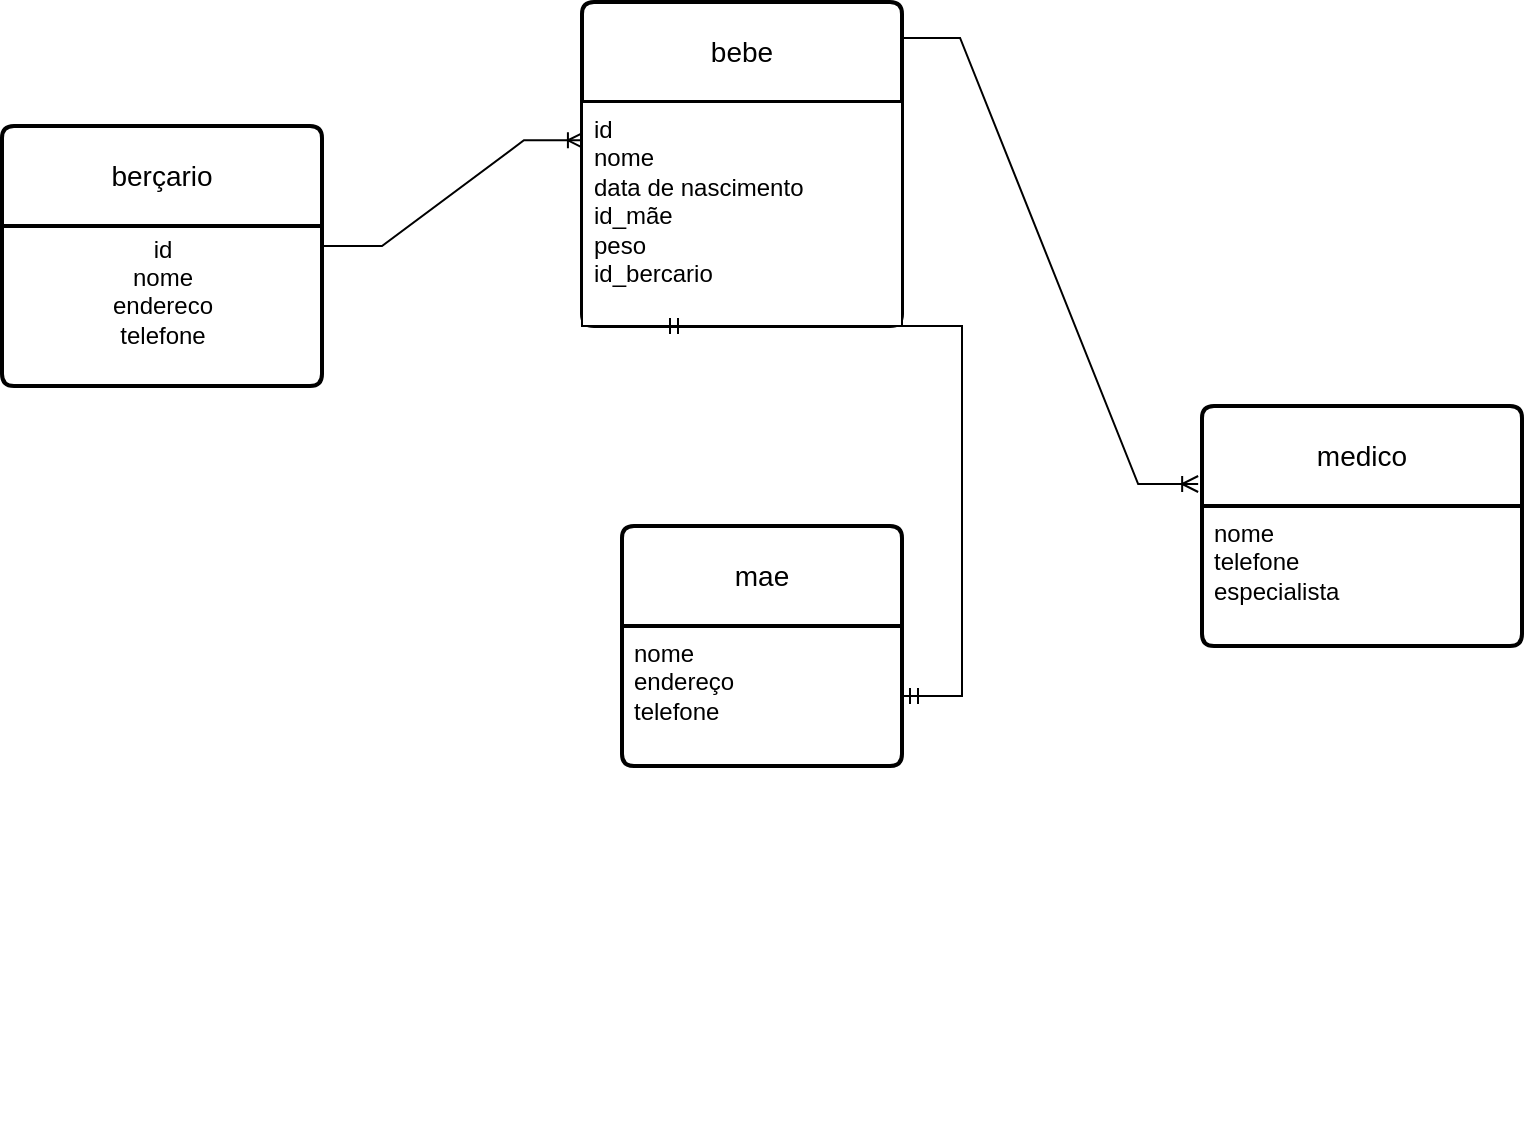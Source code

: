 <mxfile version="22.0.8" type="github">
  <diagram name="Página-1" id="aweo1jRxj1gEbWjKj29F">
    <mxGraphModel dx="1426" dy="715" grid="1" gridSize="10" guides="1" tooltips="1" connect="1" arrows="1" fold="1" page="1" pageScale="1" pageWidth="827" pageHeight="1169" math="0" shadow="0">
      <root>
        <mxCell id="0" />
        <mxCell id="1" parent="0" />
        <mxCell id="nWgJWmja1YHn_7ayjEUt-1" value="berçario" style="swimlane;childLayout=stackLayout;horizontal=1;startSize=50;horizontalStack=0;rounded=1;fontSize=14;fontStyle=0;strokeWidth=2;resizeParent=0;resizeLast=1;shadow=0;dashed=0;align=center;arcSize=4;whiteSpace=wrap;html=1;" parent="1" vertex="1">
          <mxGeometry x="110" y="140" width="160" height="130" as="geometry" />
        </mxCell>
        <mxCell id="nWgJWmja1YHn_7ayjEUt-48" value="&lt;div&gt;id&lt;/div&gt;&lt;div&gt;nome&lt;/div&gt;&lt;div&gt;endereco&lt;/div&gt;&lt;div&gt;telefone&lt;/div&gt;&lt;div&gt;&lt;br&gt;&lt;/div&gt;" style="text;html=1;align=center;verticalAlign=middle;resizable=0;points=[];autosize=1;strokeColor=none;fillColor=none;" parent="nWgJWmja1YHn_7ayjEUt-1" vertex="1">
          <mxGeometry y="50" width="160" height="80" as="geometry" />
        </mxCell>
        <mxCell id="nWgJWmja1YHn_7ayjEUt-6" value="" style="edgeStyle=entityRelationEdgeStyle;fontSize=12;html=1;endArrow=ERoneToMany;rounded=0;entryX=0.006;entryY=0.171;entryDx=0;entryDy=0;entryPerimeter=0;" parent="1" target="nWgJWmja1YHn_7ayjEUt-8" edge="1">
          <mxGeometry width="100" height="100" relative="1" as="geometry">
            <mxPoint x="270" y="200" as="sourcePoint" />
            <mxPoint x="230" y="350" as="targetPoint" />
            <Array as="points">
              <mxPoint x="240" y="260" />
              <mxPoint x="250" y="280" />
            </Array>
          </mxGeometry>
        </mxCell>
        <mxCell id="nWgJWmja1YHn_7ayjEUt-7" value="bebe" style="swimlane;childLayout=stackLayout;horizontal=1;startSize=50;horizontalStack=0;rounded=1;fontSize=14;fontStyle=0;strokeWidth=2;resizeParent=0;resizeLast=1;shadow=0;dashed=0;align=center;arcSize=4;whiteSpace=wrap;html=1;" parent="1" vertex="1">
          <mxGeometry x="400" y="78" width="160" height="162" as="geometry" />
        </mxCell>
        <mxCell id="nWgJWmja1YHn_7ayjEUt-8" value="&lt;div&gt;id&lt;br&gt;&lt;/div&gt;&lt;div&gt;nome&lt;/div&gt;&lt;div&gt;data de nascimento&lt;/div&gt;&lt;div&gt;id_mãe&lt;/div&gt;&lt;div&gt;peso&lt;/div&gt;&lt;div&gt;id_bercario&lt;br&gt;&lt;/div&gt;" style="align=left;spacingLeft=4;fontSize=12;verticalAlign=top;resizable=0;rotatable=0;part=1;html=1;" parent="nWgJWmja1YHn_7ayjEUt-7" vertex="1">
          <mxGeometry y="50" width="160" height="112" as="geometry" />
        </mxCell>
        <mxCell id="nWgJWmja1YHn_7ayjEUt-28" value="mae" style="swimlane;childLayout=stackLayout;horizontal=1;startSize=50;horizontalStack=0;rounded=1;fontSize=14;fontStyle=0;strokeWidth=2;resizeParent=0;resizeLast=1;shadow=0;dashed=0;align=center;arcSize=4;whiteSpace=wrap;html=1;" parent="1" vertex="1">
          <mxGeometry x="420" y="340" width="140" height="120" as="geometry" />
        </mxCell>
        <mxCell id="nWgJWmja1YHn_7ayjEUt-29" value="&lt;div&gt;nome&lt;/div&gt;&lt;div&gt;endereço&lt;/div&gt;&lt;div&gt;telefone&lt;br&gt;&lt;/div&gt;" style="align=left;strokeColor=none;fillColor=none;spacingLeft=4;fontSize=12;verticalAlign=top;resizable=0;rotatable=0;part=1;html=1;" parent="nWgJWmja1YHn_7ayjEUt-28" vertex="1">
          <mxGeometry y="50" width="140" height="70" as="geometry" />
        </mxCell>
        <mxCell id="nWgJWmja1YHn_7ayjEUt-35" style="edgeStyle=orthogonalEdgeStyle;rounded=0;orthogonalLoop=1;jettySize=auto;html=1;entryX=0.65;entryY=0;entryDx=0;entryDy=0;entryPerimeter=0;" parent="1" edge="1">
          <mxGeometry relative="1" as="geometry">
            <mxPoint x="358" y="630" as="sourcePoint" />
            <mxPoint x="358" y="630" as="targetPoint" />
          </mxGeometry>
        </mxCell>
        <mxCell id="nWgJWmja1YHn_7ayjEUt-40" value="" style="edgeStyle=entityRelationEdgeStyle;fontSize=12;html=1;endArrow=ERmandOne;startArrow=ERmandOne;rounded=0;entryX=0.25;entryY=1;entryDx=0;entryDy=0;" parent="1" source="nWgJWmja1YHn_7ayjEUt-29" target="nWgJWmja1YHn_7ayjEUt-7" edge="1">
          <mxGeometry width="100" height="100" relative="1" as="geometry">
            <mxPoint x="560" y="410" as="sourcePoint" />
            <mxPoint x="690" y="145.5" as="targetPoint" />
          </mxGeometry>
        </mxCell>
        <mxCell id="nWgJWmja1YHn_7ayjEUt-42" value="medico" style="swimlane;childLayout=stackLayout;horizontal=1;startSize=50;horizontalStack=0;rounded=1;fontSize=14;fontStyle=0;strokeWidth=2;resizeParent=0;resizeLast=1;shadow=0;dashed=0;align=center;arcSize=4;whiteSpace=wrap;html=1;" parent="1" vertex="1">
          <mxGeometry x="710" y="280" width="160" height="120" as="geometry" />
        </mxCell>
        <mxCell id="nWgJWmja1YHn_7ayjEUt-43" value="&lt;div&gt;nome&lt;/div&gt;&lt;div&gt;telefone&lt;/div&gt;&lt;div&gt;especialista&lt;br&gt;&lt;/div&gt;" style="align=left;strokeColor=none;fillColor=none;spacingLeft=4;fontSize=12;verticalAlign=top;resizable=0;rotatable=0;part=1;html=1;" parent="nWgJWmja1YHn_7ayjEUt-42" vertex="1">
          <mxGeometry y="50" width="160" height="70" as="geometry" />
        </mxCell>
        <mxCell id="pGmO-naJexvlxK-fftRV-3" value="" style="edgeStyle=entityRelationEdgeStyle;fontSize=12;html=1;endArrow=ERoneToMany;rounded=0;exitX=0.994;exitY=0.111;exitDx=0;exitDy=0;exitPerimeter=0;entryX=-0.012;entryY=0.325;entryDx=0;entryDy=0;entryPerimeter=0;" edge="1" parent="1" source="nWgJWmja1YHn_7ayjEUt-7" target="nWgJWmja1YHn_7ayjEUt-42">
          <mxGeometry width="100" height="100" relative="1" as="geometry">
            <mxPoint x="680" y="420" as="sourcePoint" />
            <mxPoint x="780" y="320" as="targetPoint" />
          </mxGeometry>
        </mxCell>
      </root>
    </mxGraphModel>
  </diagram>
</mxfile>
